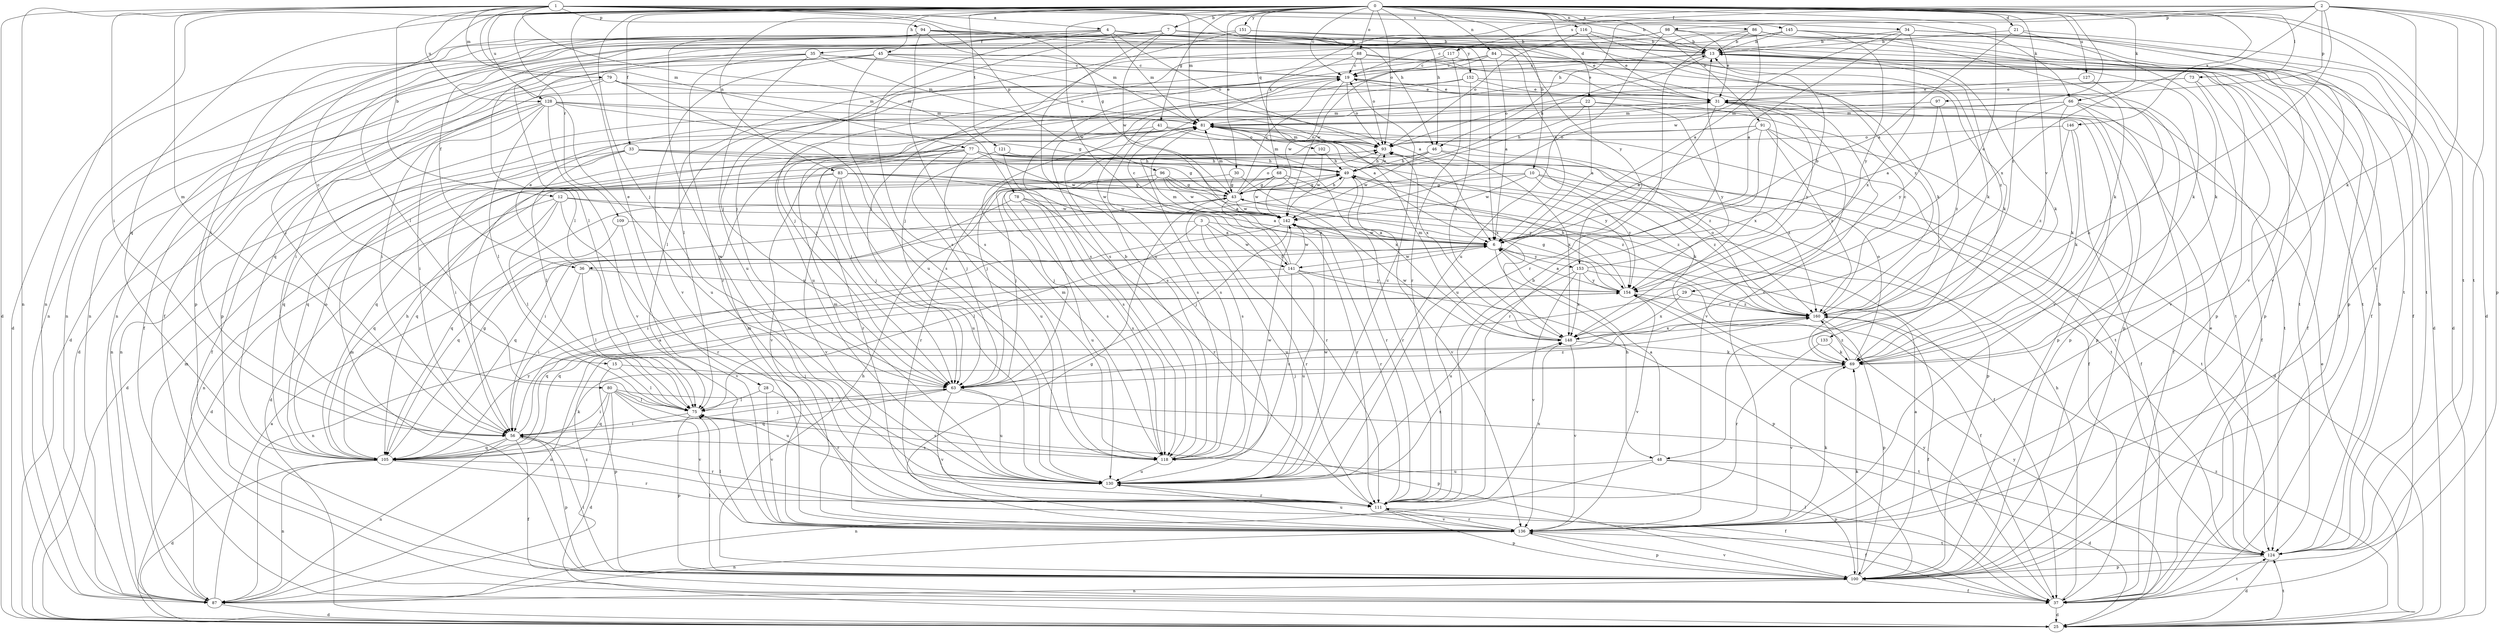 strict digraph  {
0;
1;
2;
3;
4;
6;
7;
10;
12;
13;
15;
19;
21;
22;
25;
28;
29;
30;
31;
33;
34;
35;
36;
37;
41;
43;
45;
46;
48;
49;
56;
63;
66;
68;
69;
73;
75;
77;
78;
79;
80;
81;
83;
84;
86;
87;
88;
91;
93;
94;
96;
97;
98;
100;
102;
105;
109;
111;
116;
117;
118;
121;
124;
127;
128;
130;
133;
136;
141;
142;
145;
146;
148;
151;
152;
153;
154;
160;
0 -> 7  [label=b];
0 -> 10  [label=b];
0 -> 15  [label=c];
0 -> 19  [label=c];
0 -> 21  [label=d];
0 -> 22  [label=d];
0 -> 25  [label=d];
0 -> 28  [label=e];
0 -> 29  [label=e];
0 -> 30  [label=e];
0 -> 33  [label=f];
0 -> 34  [label=f];
0 -> 41  [label=g];
0 -> 45  [label=h];
0 -> 46  [label=h];
0 -> 63  [label=j];
0 -> 66  [label=k];
0 -> 73  [label=l];
0 -> 83  [label=n];
0 -> 84  [label=n];
0 -> 86  [label=n];
0 -> 87  [label=n];
0 -> 88  [label=o];
0 -> 91  [label=o];
0 -> 93  [label=o];
0 -> 102  [label=q];
0 -> 105  [label=q];
0 -> 109  [label=r];
0 -> 121  [label=t];
0 -> 124  [label=t];
0 -> 127  [label=u];
0 -> 128  [label=u];
0 -> 133  [label=v];
0 -> 141  [label=w];
0 -> 145  [label=x];
0 -> 146  [label=x];
0 -> 151  [label=y];
0 -> 160  [label=z];
1 -> 4  [label=a];
1 -> 12  [label=b];
1 -> 13  [label=b];
1 -> 25  [label=d];
1 -> 43  [label=g];
1 -> 46  [label=h];
1 -> 56  [label=i];
1 -> 66  [label=k];
1 -> 77  [label=m];
1 -> 78  [label=m];
1 -> 79  [label=m];
1 -> 80  [label=m];
1 -> 81  [label=m];
1 -> 87  [label=n];
1 -> 94  [label=p];
1 -> 96  [label=p];
1 -> 116  [label=s];
1 -> 128  [label=u];
2 -> 46  [label=h];
2 -> 48  [label=h];
2 -> 68  [label=k];
2 -> 69  [label=k];
2 -> 97  [label=p];
2 -> 98  [label=p];
2 -> 100  [label=p];
2 -> 117  [label=s];
2 -> 124  [label=t];
2 -> 136  [label=v];
2 -> 148  [label=x];
3 -> 6  [label=a];
3 -> 75  [label=l];
3 -> 105  [label=q];
3 -> 111  [label=r];
3 -> 130  [label=u];
3 -> 141  [label=w];
4 -> 6  [label=a];
4 -> 35  [label=f];
4 -> 75  [label=l];
4 -> 81  [label=m];
4 -> 87  [label=n];
4 -> 93  [label=o];
4 -> 118  [label=s];
4 -> 124  [label=t];
4 -> 152  [label=y];
6 -> 36  [label=f];
6 -> 48  [label=h];
6 -> 141  [label=w];
6 -> 142  [label=w];
6 -> 153  [label=y];
7 -> 13  [label=b];
7 -> 31  [label=e];
7 -> 36  [label=f];
7 -> 37  [label=f];
7 -> 56  [label=i];
7 -> 63  [label=j];
7 -> 87  [label=n];
7 -> 130  [label=u];
7 -> 142  [label=w];
7 -> 153  [label=y];
10 -> 43  [label=g];
10 -> 63  [label=j];
10 -> 124  [label=t];
10 -> 142  [label=w];
10 -> 154  [label=y];
10 -> 160  [label=z];
12 -> 6  [label=a];
12 -> 25  [label=d];
12 -> 75  [label=l];
12 -> 105  [label=q];
12 -> 111  [label=r];
12 -> 142  [label=w];
13 -> 19  [label=c];
13 -> 37  [label=f];
13 -> 49  [label=h];
13 -> 69  [label=k];
13 -> 100  [label=p];
13 -> 118  [label=s];
13 -> 160  [label=z];
15 -> 63  [label=j];
15 -> 75  [label=l];
15 -> 100  [label=p];
19 -> 31  [label=e];
19 -> 63  [label=j];
19 -> 75  [label=l];
19 -> 93  [label=o];
19 -> 100  [label=p];
19 -> 142  [label=w];
21 -> 6  [label=a];
21 -> 13  [label=b];
21 -> 25  [label=d];
21 -> 69  [label=k];
22 -> 6  [label=a];
22 -> 49  [label=h];
22 -> 81  [label=m];
22 -> 100  [label=p];
22 -> 154  [label=y];
25 -> 31  [label=e];
25 -> 124  [label=t];
25 -> 154  [label=y];
25 -> 160  [label=z];
28 -> 75  [label=l];
28 -> 111  [label=r];
28 -> 136  [label=v];
29 -> 105  [label=q];
29 -> 148  [label=x];
29 -> 160  [label=z];
30 -> 25  [label=d];
30 -> 43  [label=g];
30 -> 111  [label=r];
31 -> 81  [label=m];
31 -> 87  [label=n];
31 -> 100  [label=p];
31 -> 130  [label=u];
31 -> 136  [label=v];
31 -> 148  [label=x];
31 -> 154  [label=y];
33 -> 25  [label=d];
33 -> 43  [label=g];
33 -> 49  [label=h];
33 -> 75  [label=l];
33 -> 105  [label=q];
33 -> 148  [label=x];
34 -> 6  [label=a];
34 -> 13  [label=b];
34 -> 37  [label=f];
34 -> 136  [label=v];
34 -> 142  [label=w];
34 -> 148  [label=x];
35 -> 19  [label=c];
35 -> 37  [label=f];
35 -> 81  [label=m];
35 -> 93  [label=o];
35 -> 100  [label=p];
35 -> 111  [label=r];
35 -> 130  [label=u];
36 -> 31  [label=e];
36 -> 56  [label=i];
36 -> 75  [label=l];
36 -> 154  [label=y];
37 -> 25  [label=d];
37 -> 49  [label=h];
37 -> 75  [label=l];
37 -> 124  [label=t];
37 -> 154  [label=y];
41 -> 63  [label=j];
41 -> 93  [label=o];
41 -> 118  [label=s];
41 -> 148  [label=x];
43 -> 19  [label=c];
43 -> 37  [label=f];
43 -> 49  [label=h];
43 -> 81  [label=m];
43 -> 93  [label=o];
43 -> 105  [label=q];
43 -> 111  [label=r];
43 -> 142  [label=w];
45 -> 6  [label=a];
45 -> 19  [label=c];
45 -> 25  [label=d];
45 -> 105  [label=q];
45 -> 124  [label=t];
45 -> 130  [label=u];
45 -> 136  [label=v];
46 -> 49  [label=h];
46 -> 105  [label=q];
46 -> 142  [label=w];
46 -> 148  [label=x];
46 -> 160  [label=z];
48 -> 6  [label=a];
48 -> 25  [label=d];
48 -> 87  [label=n];
48 -> 100  [label=p];
48 -> 130  [label=u];
49 -> 43  [label=g];
49 -> 81  [label=m];
49 -> 93  [label=o];
49 -> 111  [label=r];
49 -> 118  [label=s];
49 -> 136  [label=v];
49 -> 160  [label=z];
56 -> 6  [label=a];
56 -> 37  [label=f];
56 -> 63  [label=j];
56 -> 87  [label=n];
56 -> 100  [label=p];
56 -> 105  [label=q];
56 -> 111  [label=r];
56 -> 118  [label=s];
63 -> 75  [label=l];
63 -> 100  [label=p];
63 -> 105  [label=q];
63 -> 130  [label=u];
63 -> 136  [label=v];
63 -> 160  [label=z];
66 -> 6  [label=a];
66 -> 37  [label=f];
66 -> 69  [label=k];
66 -> 81  [label=m];
66 -> 100  [label=p];
66 -> 118  [label=s];
66 -> 124  [label=t];
68 -> 43  [label=g];
68 -> 63  [label=j];
68 -> 100  [label=p];
68 -> 105  [label=q];
68 -> 142  [label=w];
68 -> 160  [label=z];
69 -> 63  [label=j];
69 -> 93  [label=o];
69 -> 136  [label=v];
69 -> 160  [label=z];
73 -> 31  [label=e];
73 -> 37  [label=f];
73 -> 93  [label=o];
73 -> 136  [label=v];
75 -> 56  [label=i];
75 -> 100  [label=p];
75 -> 118  [label=s];
77 -> 49  [label=h];
77 -> 56  [label=i];
77 -> 69  [label=k];
77 -> 105  [label=q];
77 -> 111  [label=r];
77 -> 124  [label=t];
77 -> 130  [label=u];
77 -> 136  [label=v];
77 -> 142  [label=w];
77 -> 154  [label=y];
78 -> 56  [label=i];
78 -> 111  [label=r];
78 -> 118  [label=s];
78 -> 130  [label=u];
78 -> 142  [label=w];
79 -> 25  [label=d];
79 -> 31  [label=e];
79 -> 56  [label=i];
79 -> 81  [label=m];
79 -> 118  [label=s];
80 -> 25  [label=d];
80 -> 56  [label=i];
80 -> 75  [label=l];
80 -> 105  [label=q];
80 -> 124  [label=t];
80 -> 130  [label=u];
80 -> 136  [label=v];
81 -> 93  [label=o];
81 -> 124  [label=t];
81 -> 148  [label=x];
81 -> 160  [label=z];
83 -> 43  [label=g];
83 -> 56  [label=i];
83 -> 63  [label=j];
83 -> 87  [label=n];
83 -> 111  [label=r];
83 -> 130  [label=u];
83 -> 136  [label=v];
83 -> 142  [label=w];
84 -> 6  [label=a];
84 -> 19  [label=c];
84 -> 69  [label=k];
84 -> 75  [label=l];
84 -> 124  [label=t];
84 -> 142  [label=w];
86 -> 6  [label=a];
86 -> 13  [label=b];
86 -> 25  [label=d];
86 -> 63  [label=j];
86 -> 69  [label=k];
86 -> 111  [label=r];
86 -> 136  [label=v];
87 -> 6  [label=a];
87 -> 25  [label=d];
87 -> 81  [label=m];
87 -> 160  [label=z];
88 -> 19  [label=c];
88 -> 31  [label=e];
88 -> 63  [label=j];
88 -> 93  [label=o];
88 -> 118  [label=s];
88 -> 136  [label=v];
91 -> 6  [label=a];
91 -> 25  [label=d];
91 -> 37  [label=f];
91 -> 93  [label=o];
91 -> 111  [label=r];
91 -> 118  [label=s];
91 -> 160  [label=z];
93 -> 49  [label=h];
93 -> 63  [label=j];
93 -> 81  [label=m];
94 -> 6  [label=a];
94 -> 13  [label=b];
94 -> 25  [label=d];
94 -> 56  [label=i];
94 -> 69  [label=k];
94 -> 81  [label=m];
94 -> 100  [label=p];
94 -> 118  [label=s];
94 -> 130  [label=u];
94 -> 160  [label=z];
96 -> 6  [label=a];
96 -> 43  [label=g];
96 -> 111  [label=r];
96 -> 118  [label=s];
96 -> 142  [label=w];
96 -> 154  [label=y];
97 -> 81  [label=m];
97 -> 154  [label=y];
97 -> 160  [label=z];
98 -> 13  [label=b];
98 -> 31  [label=e];
98 -> 69  [label=k];
98 -> 75  [label=l];
98 -> 87  [label=n];
98 -> 130  [label=u];
100 -> 6  [label=a];
100 -> 37  [label=f];
100 -> 49  [label=h];
100 -> 56  [label=i];
100 -> 69  [label=k];
100 -> 75  [label=l];
100 -> 81  [label=m];
100 -> 87  [label=n];
100 -> 136  [label=v];
102 -> 49  [label=h];
102 -> 142  [label=w];
105 -> 25  [label=d];
105 -> 37  [label=f];
105 -> 43  [label=g];
105 -> 49  [label=h];
105 -> 69  [label=k];
105 -> 87  [label=n];
105 -> 93  [label=o];
105 -> 111  [label=r];
105 -> 154  [label=y];
109 -> 6  [label=a];
109 -> 105  [label=q];
109 -> 136  [label=v];
111 -> 13  [label=b];
111 -> 37  [label=f];
111 -> 100  [label=p];
111 -> 136  [label=v];
111 -> 148  [label=x];
116 -> 13  [label=b];
116 -> 31  [label=e];
116 -> 37  [label=f];
116 -> 69  [label=k];
116 -> 93  [label=o];
117 -> 19  [label=c];
117 -> 63  [label=j];
117 -> 100  [label=p];
117 -> 111  [label=r];
118 -> 13  [label=b];
118 -> 81  [label=m];
118 -> 130  [label=u];
118 -> 142  [label=w];
121 -> 49  [label=h];
121 -> 63  [label=j];
121 -> 118  [label=s];
124 -> 13  [label=b];
124 -> 25  [label=d];
124 -> 31  [label=e];
124 -> 100  [label=p];
127 -> 31  [label=e];
127 -> 136  [label=v];
128 -> 6  [label=a];
128 -> 37  [label=f];
128 -> 43  [label=g];
128 -> 56  [label=i];
128 -> 75  [label=l];
128 -> 81  [label=m];
128 -> 87  [label=n];
128 -> 130  [label=u];
128 -> 136  [label=v];
130 -> 19  [label=c];
130 -> 81  [label=m];
130 -> 111  [label=r];
130 -> 142  [label=w];
130 -> 148  [label=x];
133 -> 69  [label=k];
133 -> 111  [label=r];
136 -> 43  [label=g];
136 -> 69  [label=k];
136 -> 75  [label=l];
136 -> 81  [label=m];
136 -> 87  [label=n];
136 -> 100  [label=p];
136 -> 111  [label=r];
136 -> 124  [label=t];
136 -> 130  [label=u];
141 -> 19  [label=c];
141 -> 81  [label=m];
141 -> 87  [label=n];
141 -> 100  [label=p];
141 -> 118  [label=s];
141 -> 130  [label=u];
141 -> 142  [label=w];
141 -> 154  [label=y];
142 -> 6  [label=a];
142 -> 56  [label=i];
142 -> 63  [label=j];
142 -> 111  [label=r];
145 -> 13  [label=b];
145 -> 19  [label=c];
145 -> 75  [label=l];
145 -> 100  [label=p];
145 -> 124  [label=t];
145 -> 154  [label=y];
146 -> 37  [label=f];
146 -> 69  [label=k];
146 -> 93  [label=o];
146 -> 160  [label=z];
148 -> 69  [label=k];
148 -> 81  [label=m];
148 -> 136  [label=v];
148 -> 142  [label=w];
151 -> 13  [label=b];
151 -> 37  [label=f];
151 -> 63  [label=j];
151 -> 87  [label=n];
152 -> 31  [label=e];
152 -> 56  [label=i];
152 -> 124  [label=t];
152 -> 130  [label=u];
152 -> 148  [label=x];
153 -> 13  [label=b];
153 -> 37  [label=f];
153 -> 130  [label=u];
153 -> 136  [label=v];
153 -> 148  [label=x];
153 -> 154  [label=y];
154 -> 6  [label=a];
154 -> 43  [label=g];
154 -> 49  [label=h];
154 -> 105  [label=q];
154 -> 136  [label=v];
154 -> 160  [label=z];
160 -> 19  [label=c];
160 -> 37  [label=f];
160 -> 87  [label=n];
160 -> 93  [label=o];
160 -> 100  [label=p];
160 -> 148  [label=x];
}
